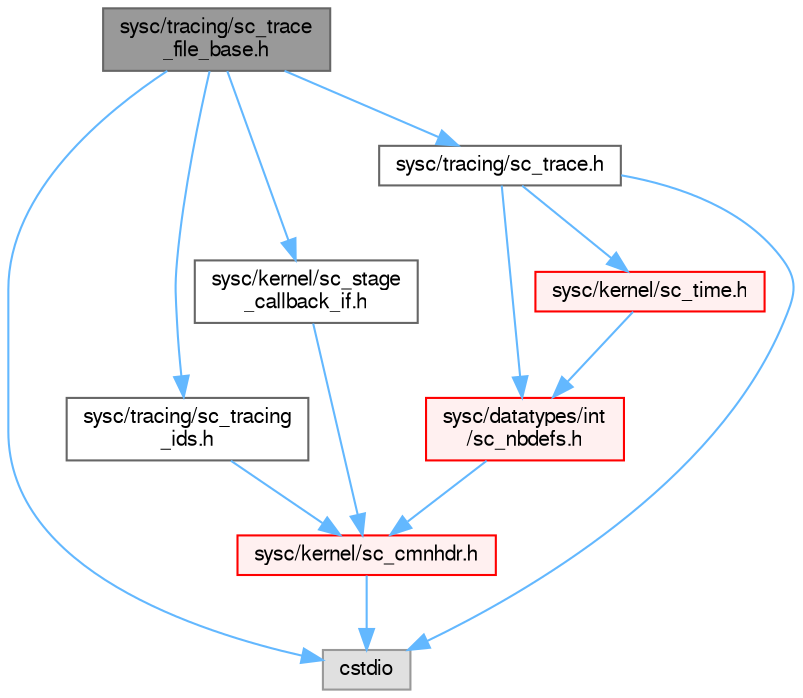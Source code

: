 digraph "sysc/tracing/sc_trace_file_base.h"
{
 // LATEX_PDF_SIZE
  bgcolor="transparent";
  edge [fontname=FreeSans,fontsize=10,labelfontname=FreeSans,labelfontsize=10];
  node [fontname=FreeSans,fontsize=10,shape=box,height=0.2,width=0.4];
  Node1 [id="Node000001",label="sysc/tracing/sc_trace\l_file_base.h",height=0.2,width=0.4,color="gray40", fillcolor="grey60", style="filled", fontcolor="black",tooltip=" "];
  Node1 -> Node2 [id="edge1_Node000001_Node000002",color="steelblue1",style="solid",tooltip=" "];
  Node2 [id="Node000002",label="cstdio",height=0.2,width=0.4,color="grey60", fillcolor="#E0E0E0", style="filled",tooltip=" "];
  Node1 -> Node3 [id="edge2_Node000001_Node000003",color="steelblue1",style="solid",tooltip=" "];
  Node3 [id="Node000003",label="sysc/kernel/sc_stage\l_callback_if.h",height=0.2,width=0.4,color="grey40", fillcolor="white", style="filled",URL="$a00392.html",tooltip=" "];
  Node3 -> Node4 [id="edge3_Node000003_Node000004",color="steelblue1",style="solid",tooltip=" "];
  Node4 [id="Node000004",label="sysc/kernel/sc_cmnhdr.h",height=0.2,width=0.4,color="red", fillcolor="#FFF0F0", style="filled",URL="$a00428.html",tooltip=" "];
  Node4 -> Node2 [id="edge4_Node000004_Node000002",color="steelblue1",style="solid",tooltip=" "];
  Node1 -> Node8 [id="edge5_Node000001_Node000008",color="steelblue1",style="solid",tooltip=" "];
  Node8 [id="Node000008",label="sysc/tracing/sc_trace.h",height=0.2,width=0.4,color="grey40", fillcolor="white", style="filled",URL="$a00017.html",tooltip=" "];
  Node8 -> Node2 [id="edge6_Node000008_Node000002",color="steelblue1",style="solid",tooltip=" "];
  Node8 -> Node9 [id="edge7_Node000008_Node000009",color="steelblue1",style="solid",tooltip=" "];
  Node9 [id="Node000009",label="sysc/datatypes/int\l/sc_nbdefs.h",height=0.2,width=0.4,color="red", fillcolor="#FFF0F0", style="filled",URL="$a00140.html",tooltip=" "];
  Node9 -> Node4 [id="edge8_Node000009_Node000004",color="steelblue1",style="solid",tooltip=" "];
  Node8 -> Node23 [id="edge9_Node000008_Node000023",color="steelblue1",style="solid",tooltip=" "];
  Node23 [id="Node000023",label="sysc/kernel/sc_time.h",height=0.2,width=0.4,color="red", fillcolor="#FFF0F0", style="filled",URL="$a00365.html",tooltip=" "];
  Node23 -> Node9 [id="edge10_Node000023_Node000009",color="steelblue1",style="solid",tooltip=" "];
  Node1 -> Node34 [id="edge11_Node000001_Node000034",color="steelblue1",style="solid",tooltip=" "];
  Node34 [id="Node000034",label="sysc/tracing/sc_tracing\l_ids.h",height=0.2,width=0.4,color="grey40", fillcolor="white", style="filled",URL="$a00023.html",tooltip=" "];
  Node34 -> Node4 [id="edge12_Node000034_Node000004",color="steelblue1",style="solid",tooltip=" "];
}
